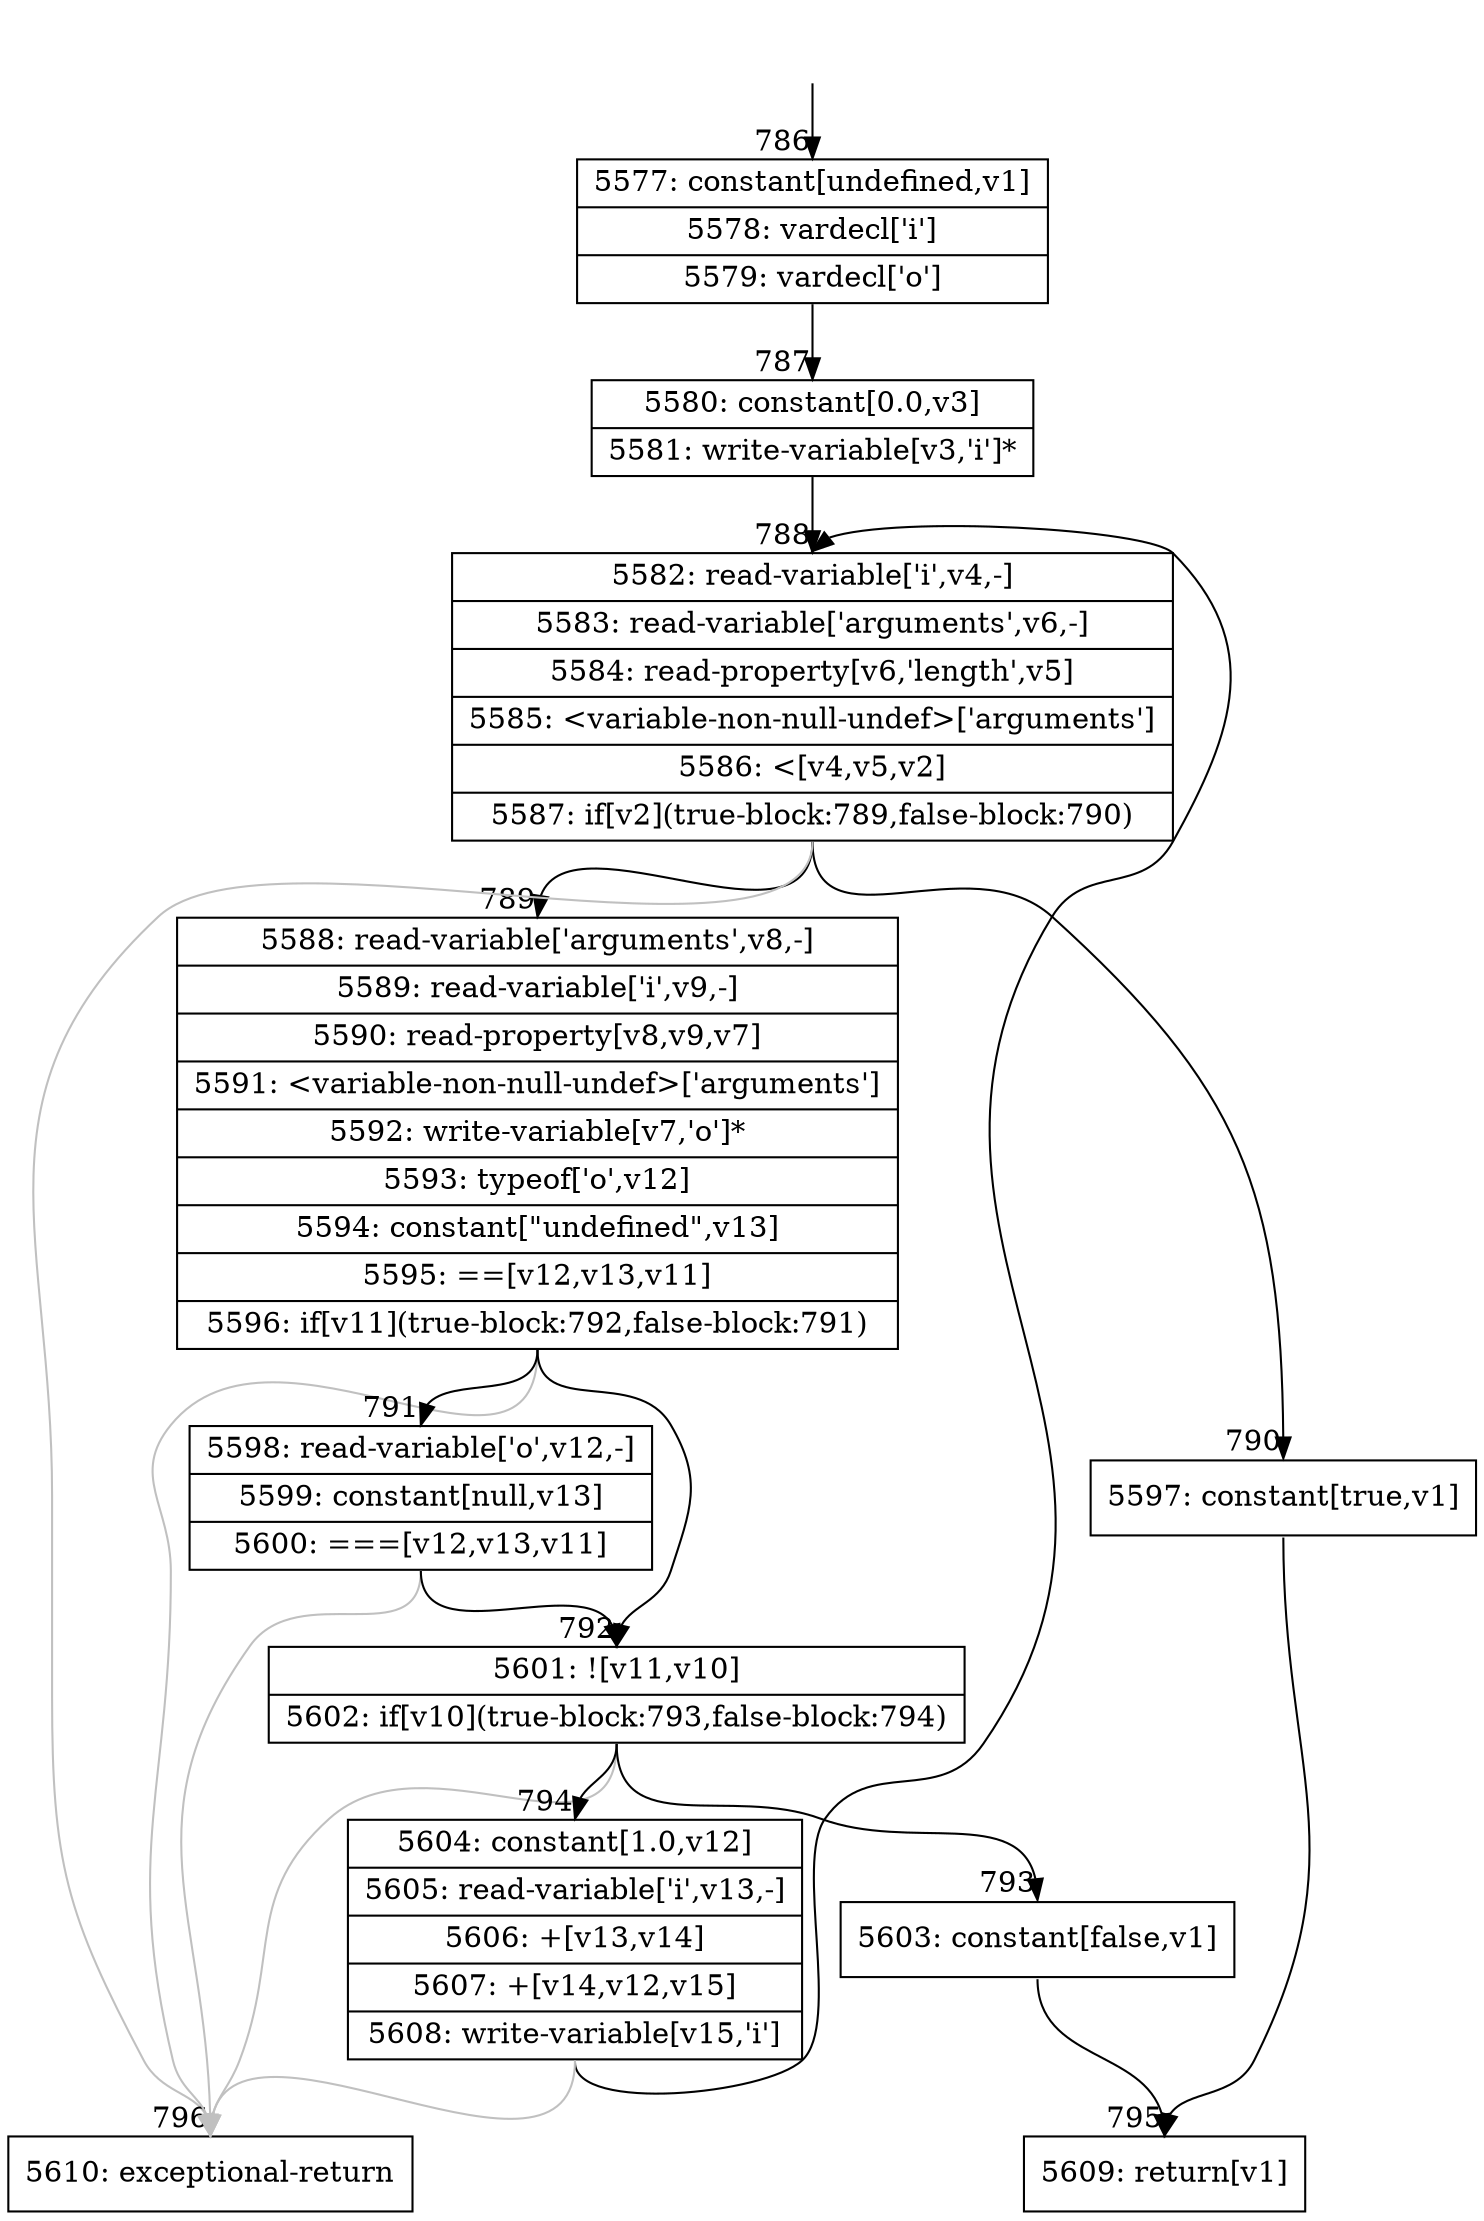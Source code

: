 digraph {
rankdir="TD"
BB_entry59[shape=none,label=""];
BB_entry59 -> BB786 [tailport=s, headport=n, headlabel="    786"]
BB786 [shape=record label="{5577: constant[undefined,v1]|5578: vardecl['i']|5579: vardecl['o']}" ] 
BB786 -> BB787 [tailport=s, headport=n, headlabel="      787"]
BB787 [shape=record label="{5580: constant[0.0,v3]|5581: write-variable[v3,'i']*}" ] 
BB787 -> BB788 [tailport=s, headport=n, headlabel="      788"]
BB788 [shape=record label="{5582: read-variable['i',v4,-]|5583: read-variable['arguments',v6,-]|5584: read-property[v6,'length',v5]|5585: \<variable-non-null-undef\>['arguments']|5586: \<[v4,v5,v2]|5587: if[v2](true-block:789,false-block:790)}" ] 
BB788 -> BB789 [tailport=s, headport=n, headlabel="      789"]
BB788 -> BB790 [tailport=s, headport=n, headlabel="      790"]
BB788 -> BB796 [tailport=s, headport=n, color=gray, headlabel="      796"]
BB789 [shape=record label="{5588: read-variable['arguments',v8,-]|5589: read-variable['i',v9,-]|5590: read-property[v8,v9,v7]|5591: \<variable-non-null-undef\>['arguments']|5592: write-variable[v7,'o']*|5593: typeof['o',v12]|5594: constant[\"undefined\",v13]|5595: ==[v12,v13,v11]|5596: if[v11](true-block:792,false-block:791)}" ] 
BB789 -> BB792 [tailport=s, headport=n, headlabel="      792"]
BB789 -> BB791 [tailport=s, headport=n, headlabel="      791"]
BB789 -> BB796 [tailport=s, headport=n, color=gray]
BB790 [shape=record label="{5597: constant[true,v1]}" ] 
BB790 -> BB795 [tailport=s, headport=n, headlabel="      795"]
BB791 [shape=record label="{5598: read-variable['o',v12,-]|5599: constant[null,v13]|5600: ===[v12,v13,v11]}" ] 
BB791 -> BB792 [tailport=s, headport=n]
BB791 -> BB796 [tailport=s, headport=n, color=gray]
BB792 [shape=record label="{5601: ![v11,v10]|5602: if[v10](true-block:793,false-block:794)}" ] 
BB792 -> BB793 [tailport=s, headport=n, headlabel="      793"]
BB792 -> BB794 [tailport=s, headport=n, headlabel="      794"]
BB792 -> BB796 [tailport=s, headport=n, color=gray]
BB793 [shape=record label="{5603: constant[false,v1]}" ] 
BB793 -> BB795 [tailport=s, headport=n]
BB794 [shape=record label="{5604: constant[1.0,v12]|5605: read-variable['i',v13,-]|5606: +[v13,v14]|5607: +[v14,v12,v15]|5608: write-variable[v15,'i']}" ] 
BB794 -> BB788 [tailport=s, headport=n]
BB794 -> BB796 [tailport=s, headport=n, color=gray]
BB795 [shape=record label="{5609: return[v1]}" ] 
BB796 [shape=record label="{5610: exceptional-return}" ] 
//#$~ 295
}
